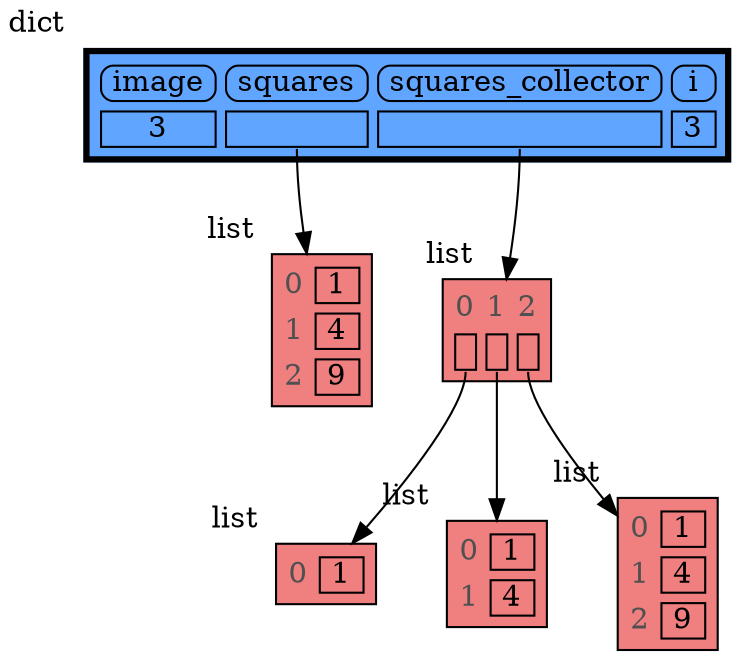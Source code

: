 digraph memory_graph {
	node [shape=plaintext]
	node128206555206208 [label=<
<TABLE BORDER="1" CELLBORDER="1" CELLSPACING="5" CELLPADDING="0" BGCOLOR="lightcoral" PORT="table">
    <TR><TD BORDER="0"><font color="#505050">0</font></TD><TD BORDER="1"> 1 </TD></TR>
    <TR><TD BORDER="0"><font color="#505050">1</font></TD><TD BORDER="1"> 4 </TD></TR>
    <TR><TD BORDER="0"><font color="#505050">2</font></TD><TD BORDER="1"> 9 </TD></TR>
</TABLE>
> xlabel=list]
	node128206545560320 [label=<
<TABLE BORDER="1" CELLBORDER="1" CELLSPACING="5" CELLPADDING="0" BGCOLOR="lightcoral" PORT="table">
    <TR><TD BORDER="0"><font color="#505050">0</font></TD><TD BORDER="1"> 1 </TD></TR>
</TABLE>
> xlabel=list]
	node128206542603136 [label=<
<TABLE BORDER="1" CELLBORDER="1" CELLSPACING="5" CELLPADDING="0" BGCOLOR="lightcoral" PORT="table">
    <TR><TD BORDER="0"><font color="#505050">0</font></TD><TD BORDER="1"> 1 </TD></TR>
    <TR><TD BORDER="0"><font color="#505050">1</font></TD><TD BORDER="1"> 4 </TD></TR>
</TABLE>
> xlabel=list]
	node128206540792384 [label=<
<TABLE BORDER="1" CELLBORDER="1" CELLSPACING="5" CELLPADDING="0" BGCOLOR="lightcoral" PORT="table">
    <TR><TD BORDER="0"><font color="#505050">0</font></TD><TD BORDER="1"> 1 </TD></TR>
    <TR><TD BORDER="0"><font color="#505050">1</font></TD><TD BORDER="1"> 4 </TD></TR>
    <TR><TD BORDER="0"><font color="#505050">2</font></TD><TD BORDER="1"> 9 </TD></TR>
</TABLE>
> xlabel=list]
	node128206555204416 [label=<
<TABLE BORDER="1" CELLBORDER="1" CELLSPACING="5" CELLPADDING="0" BGCOLOR="lightcoral" PORT="table">
    <TR><TD BORDER="0"><font color="#505050">0</font></TD><TD BORDER="0"><font color="#505050">1</font></TD><TD BORDER="0"><font color="#505050">2</font></TD></TR>
    <TR><TD BORDER="1" PORT="ref0"> </TD><TD BORDER="1" PORT="ref1"> </TD><TD BORDER="1" PORT="ref2"> </TD></TR>
</TABLE>
> xlabel=list]
	node128206555204416:ref0 -> node128206545560320:table [style=solid]
	node128206555204416:ref1 -> node128206542603136:table [style=solid]
	node128206555204416:ref2 -> node128206540792384:table [style=solid]
	node128206555520704 [label=<
<TABLE BORDER="3" CELLBORDER="1" CELLSPACING="5" CELLPADDING="0" BGCOLOR="#60a5ff" PORT="table">
    <TR><TD BORDER="1" STYLE="ROUNDED"> image </TD><TD BORDER="1" STYLE="ROUNDED"> squares </TD><TD BORDER="1" STYLE="ROUNDED"> squares_collector </TD><TD BORDER="1" STYLE="ROUNDED"> i </TD></TR>
    <TR><TD BORDER="1"> 3 </TD><TD BORDER="1" PORT="ref0"> </TD><TD BORDER="1" PORT="ref1"> </TD><TD BORDER="1"> 3 </TD></TR>
</TABLE>
> xlabel=dict]
	node128206555520704:ref0 -> node128206555206208:table [style=solid]
	node128206555520704:ref1 -> node128206555204416:table [style=solid]
subgraph { rank=same; node128206555206208 -> node128206555204416[weight=10, style=invis]; }
subgraph { rank=same; node128206545560320 -> node128206542603136 -> node128206540792384[weight=10, style=invis]; }
}
